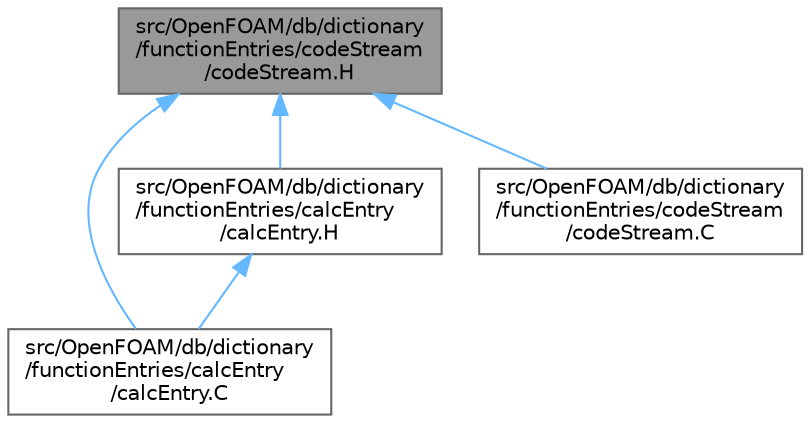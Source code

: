 digraph "src/OpenFOAM/db/dictionary/functionEntries/codeStream/codeStream.H"
{
 // LATEX_PDF_SIZE
  bgcolor="transparent";
  edge [fontname=Helvetica,fontsize=10,labelfontname=Helvetica,labelfontsize=10];
  node [fontname=Helvetica,fontsize=10,shape=box,height=0.2,width=0.4];
  Node1 [id="Node000001",label="src/OpenFOAM/db/dictionary\l/functionEntries/codeStream\l/codeStream.H",height=0.2,width=0.4,color="gray40", fillcolor="grey60", style="filled", fontcolor="black",tooltip=" "];
  Node1 -> Node2 [id="edge1_Node000001_Node000002",dir="back",color="steelblue1",style="solid",tooltip=" "];
  Node2 [id="Node000002",label="src/OpenFOAM/db/dictionary\l/functionEntries/calcEntry\l/calcEntry.C",height=0.2,width=0.4,color="grey40", fillcolor="white", style="filled",URL="$calcEntry_8C.html",tooltip=" "];
  Node1 -> Node3 [id="edge2_Node000001_Node000003",dir="back",color="steelblue1",style="solid",tooltip=" "];
  Node3 [id="Node000003",label="src/OpenFOAM/db/dictionary\l/functionEntries/calcEntry\l/calcEntry.H",height=0.2,width=0.4,color="grey40", fillcolor="white", style="filled",URL="$calcEntry_8H.html",tooltip=" "];
  Node3 -> Node2 [id="edge3_Node000003_Node000002",dir="back",color="steelblue1",style="solid",tooltip=" "];
  Node1 -> Node4 [id="edge4_Node000001_Node000004",dir="back",color="steelblue1",style="solid",tooltip=" "];
  Node4 [id="Node000004",label="src/OpenFOAM/db/dictionary\l/functionEntries/codeStream\l/codeStream.C",height=0.2,width=0.4,color="grey40", fillcolor="white", style="filled",URL="$codeStream_8C.html",tooltip=" "];
}
